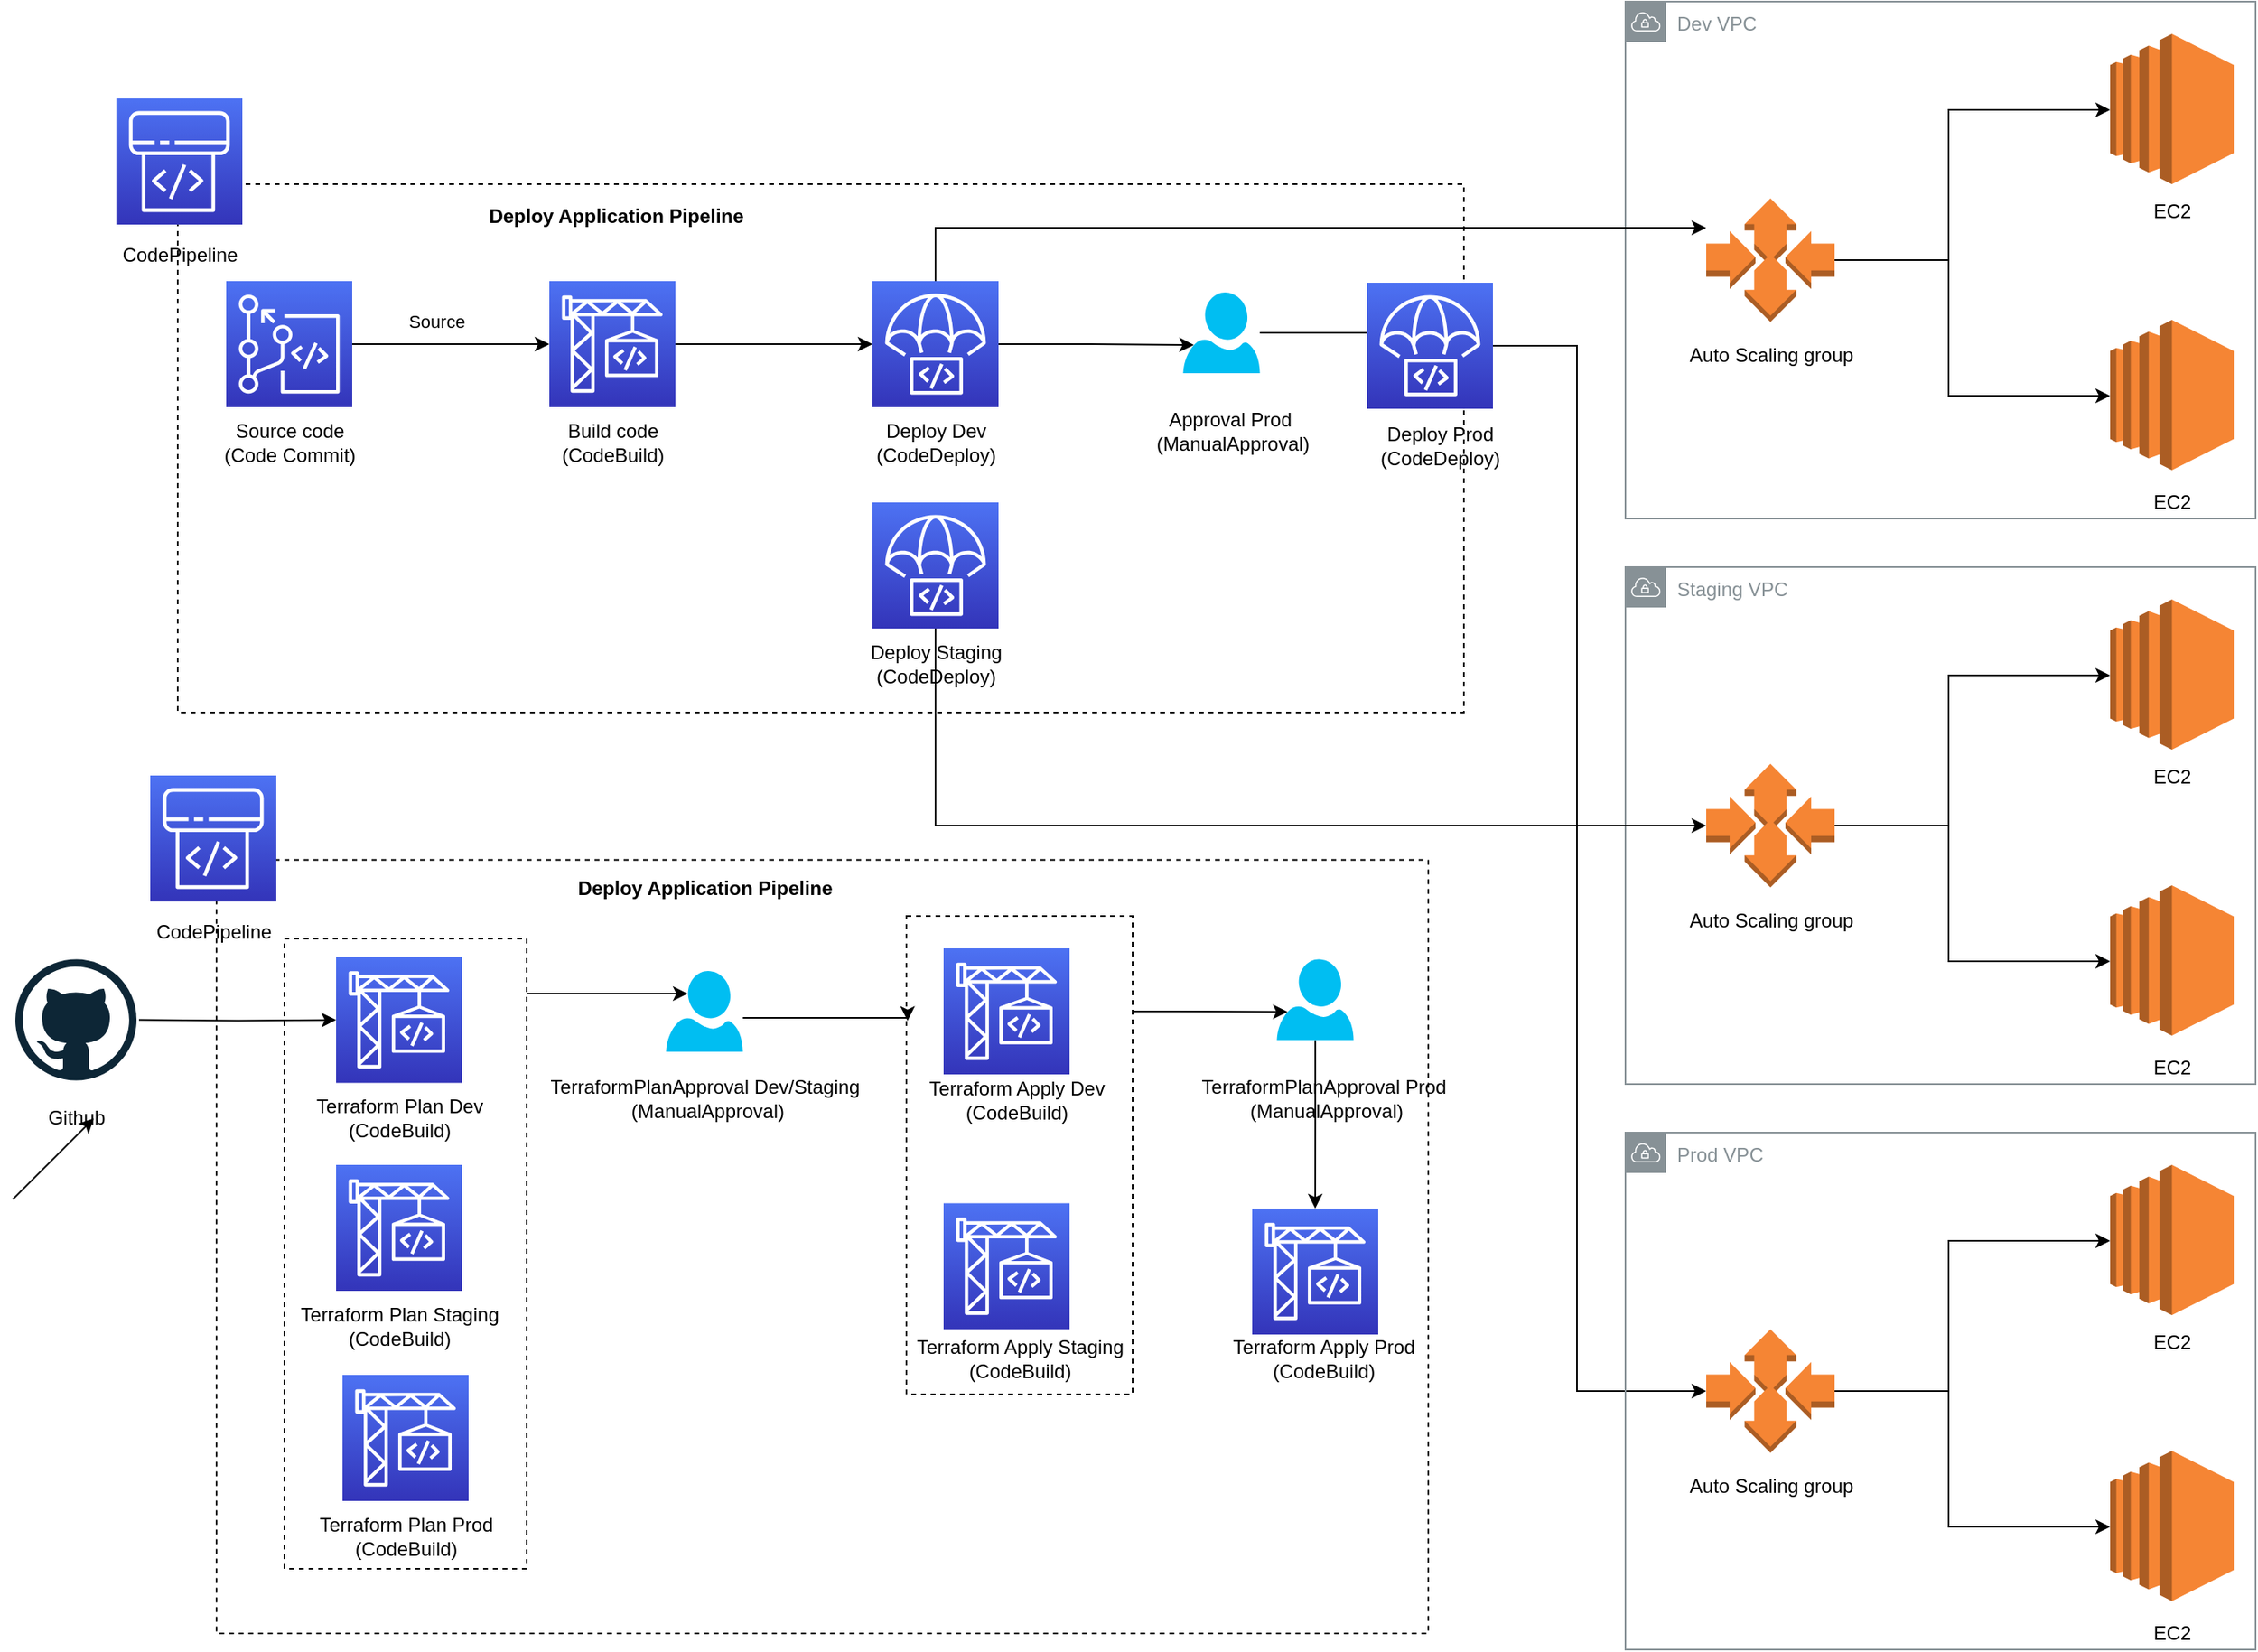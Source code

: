 <mxfile version="17.2.1" type="device"><diagram id="ejOiZszBdOkqf7VxwGNQ" name="Page-1"><mxGraphModel dx="2304" dy="976" grid="1" gridSize="10" guides="1" tooltips="1" connect="1" arrows="1" fold="1" page="1" pageScale="1" pageWidth="850" pageHeight="1100" math="0" shadow="0"><root><mxCell id="0"/><mxCell id="1" parent="0"/><mxCell id="KpB_KngCnUkT5IyetJgM-57" value="" style="rounded=0;whiteSpace=wrap;html=1;fillColor=none;dashed=1;" parent="1" vertex="1"><mxGeometry x="-192" y="531.25" width="750" height="478.75" as="geometry"/></mxCell><mxCell id="KpB_KngCnUkT5IyetJgM-107" style="edgeStyle=orthogonalEdgeStyle;rounded=0;orthogonalLoop=1;jettySize=auto;html=1;entryX=0.28;entryY=0.28;entryDx=0;entryDy=0;entryPerimeter=0;" parent="1" source="KpB_KngCnUkT5IyetJgM-99" target="KpB_KngCnUkT5IyetJgM-81" edge="1"><mxGeometry relative="1" as="geometry"><Array as="points"><mxPoint x="-10" y="614"/><mxPoint x="-10" y="614"/></Array></mxGeometry></mxCell><mxCell id="KpB_KngCnUkT5IyetJgM-99" value="" style="rounded=0;whiteSpace=wrap;html=1;fillColor=none;dashed=1;" parent="1" vertex="1"><mxGeometry x="-150" y="580" width="150" height="390" as="geometry"/></mxCell><mxCell id="KpB_KngCnUkT5IyetJgM-106" style="edgeStyle=orthogonalEdgeStyle;rounded=0;orthogonalLoop=1;jettySize=auto;html=1;entryX=0.14;entryY=0.65;entryDx=0;entryDy=0;entryPerimeter=0;" parent="1" source="KpB_KngCnUkT5IyetJgM-100" target="KpB_KngCnUkT5IyetJgM-91" edge="1"><mxGeometry relative="1" as="geometry"><Array as="points"><mxPoint x="400" y="625"/><mxPoint x="400" y="625"/></Array></mxGeometry></mxCell><mxCell id="KpB_KngCnUkT5IyetJgM-100" value="" style="rounded=0;whiteSpace=wrap;html=1;fillColor=none;dashed=1;" parent="1" vertex="1"><mxGeometry x="235" y="566" width="140" height="296" as="geometry"/></mxCell><mxCell id="KpB_KngCnUkT5IyetJgM-55" value="" style="rounded=0;whiteSpace=wrap;html=1;fillColor=none;dashed=1;" parent="1" vertex="1"><mxGeometry x="-216" y="113" width="796" height="327" as="geometry"/></mxCell><mxCell id="KpB_KngCnUkT5IyetJgM-7" value="Dev VPC" style="sketch=0;outlineConnect=0;gradientColor=none;html=1;whiteSpace=wrap;fontSize=12;fontStyle=0;shape=mxgraph.aws4.group;grIcon=mxgraph.aws4.group_vpc;strokeColor=#879196;fillColor=none;verticalAlign=top;align=left;spacingLeft=30;fontColor=#879196;dashed=0;" parent="1" vertex="1"><mxGeometry x="680" width="390" height="320" as="geometry"/></mxCell><mxCell id="KpB_KngCnUkT5IyetJgM-19" style="edgeStyle=orthogonalEdgeStyle;rounded=0;orthogonalLoop=1;jettySize=auto;html=1;" parent="1" source="KpB_KngCnUkT5IyetJgM-1" target="KpB_KngCnUkT5IyetJgM-3" edge="1"><mxGeometry relative="1" as="geometry"/></mxCell><mxCell id="KpB_KngCnUkT5IyetJgM-77" value="Source" style="edgeLabel;html=1;align=center;verticalAlign=middle;resizable=0;points=[];" parent="KpB_KngCnUkT5IyetJgM-19" vertex="1" connectable="0"><mxGeometry x="-0.308" y="1" relative="1" as="geometry"><mxPoint x="10" y="-13" as="offset"/></mxGeometry></mxCell><mxCell id="KpB_KngCnUkT5IyetJgM-1" value="" style="sketch=0;points=[[0,0,0],[0.25,0,0],[0.5,0,0],[0.75,0,0],[1,0,0],[0,1,0],[0.25,1,0],[0.5,1,0],[0.75,1,0],[1,1,0],[0,0.25,0],[0,0.5,0],[0,0.75,0],[1,0.25,0],[1,0.5,0],[1,0.75,0]];outlineConnect=0;fontColor=#232F3E;gradientColor=#4D72F3;gradientDirection=north;fillColor=#3334B9;strokeColor=#ffffff;dashed=0;verticalLabelPosition=bottom;verticalAlign=top;align=center;html=1;fontSize=12;fontStyle=0;aspect=fixed;shape=mxgraph.aws4.resourceIcon;resIcon=mxgraph.aws4.codecommit;" parent="1" vertex="1"><mxGeometry x="-186" y="173" width="78" height="78" as="geometry"/></mxCell><mxCell id="KpB_KngCnUkT5IyetJgM-2" value="Source code&lt;br&gt;(Code Commit)" style="text;html=1;align=center;verticalAlign=middle;resizable=0;points=[];autosize=1;strokeColor=none;fillColor=none;" parent="1" vertex="1"><mxGeometry x="-197" y="258" width="100" height="30" as="geometry"/></mxCell><mxCell id="KpB_KngCnUkT5IyetJgM-20" style="edgeStyle=orthogonalEdgeStyle;rounded=0;orthogonalLoop=1;jettySize=auto;html=1;" parent="1" source="KpB_KngCnUkT5IyetJgM-3" target="KpB_KngCnUkT5IyetJgM-5" edge="1"><mxGeometry relative="1" as="geometry"/></mxCell><mxCell id="KpB_KngCnUkT5IyetJgM-3" value="" style="sketch=0;points=[[0,0,0],[0.25,0,0],[0.5,0,0],[0.75,0,0],[1,0,0],[0,1,0],[0.25,1,0],[0.5,1,0],[0.75,1,0],[1,1,0],[0,0.25,0],[0,0.5,0],[0,0.75,0],[1,0.25,0],[1,0.5,0],[1,0.75,0]];outlineConnect=0;fontColor=#232F3E;gradientColor=#4D72F3;gradientDirection=north;fillColor=#3334B9;strokeColor=#ffffff;dashed=0;verticalLabelPosition=bottom;verticalAlign=top;align=center;html=1;fontSize=12;fontStyle=0;aspect=fixed;shape=mxgraph.aws4.resourceIcon;resIcon=mxgraph.aws4.codebuild;" parent="1" vertex="1"><mxGeometry x="14" y="173" width="78" height="78" as="geometry"/></mxCell><mxCell id="KpB_KngCnUkT5IyetJgM-4" value="Build code&lt;br&gt;(CodeBuild)" style="text;html=1;align=center;verticalAlign=middle;resizable=0;points=[];autosize=1;strokeColor=none;fillColor=none;" parent="1" vertex="1"><mxGeometry x="13" y="258" width="80" height="30" as="geometry"/></mxCell><mxCell id="KpB_KngCnUkT5IyetJgM-40" style="edgeStyle=orthogonalEdgeStyle;rounded=0;orthogonalLoop=1;jettySize=auto;html=1;" parent="1" source="KpB_KngCnUkT5IyetJgM-113" target="KpB_KngCnUkT5IyetJgM-34" edge="1"><mxGeometry relative="1" as="geometry"><Array as="points"><mxPoint x="650" y="213"/><mxPoint x="650" y="860"/></Array></mxGeometry></mxCell><mxCell id="KpB_KngCnUkT5IyetJgM-115" style="edgeStyle=orthogonalEdgeStyle;rounded=0;orthogonalLoop=1;jettySize=auto;html=1;entryX=0.14;entryY=0.65;entryDx=0;entryDy=0;entryPerimeter=0;" parent="1" source="KpB_KngCnUkT5IyetJgM-5" target="KpB_KngCnUkT5IyetJgM-110" edge="1"><mxGeometry relative="1" as="geometry"/></mxCell><mxCell id="KpB_KngCnUkT5IyetJgM-118" style="edgeStyle=orthogonalEdgeStyle;rounded=0;orthogonalLoop=1;jettySize=auto;html=1;" parent="1" source="KpB_KngCnUkT5IyetJgM-5" target="KpB_KngCnUkT5IyetJgM-10" edge="1"><mxGeometry relative="1" as="geometry"><Array as="points"><mxPoint x="253" y="140"/></Array></mxGeometry></mxCell><mxCell id="KpB_KngCnUkT5IyetJgM-5" value="" style="sketch=0;points=[[0,0,0],[0.25,0,0],[0.5,0,0],[0.75,0,0],[1,0,0],[0,1,0],[0.25,1,0],[0.5,1,0],[0.75,1,0],[1,1,0],[0,0.25,0],[0,0.5,0],[0,0.75,0],[1,0.25,0],[1,0.5,0],[1,0.75,0]];outlineConnect=0;fontColor=#232F3E;gradientColor=#4D72F3;gradientDirection=north;fillColor=#3334B9;strokeColor=#ffffff;dashed=0;verticalLabelPosition=bottom;verticalAlign=top;align=center;html=1;fontSize=12;fontStyle=0;aspect=fixed;shape=mxgraph.aws4.resourceIcon;resIcon=mxgraph.aws4.codedeploy;" parent="1" vertex="1"><mxGeometry x="214" y="173" width="78" height="78" as="geometry"/></mxCell><mxCell id="KpB_KngCnUkT5IyetJgM-6" value="Deploy Dev&lt;br&gt;(CodeDeploy)" style="text;html=1;align=center;verticalAlign=middle;resizable=0;points=[];autosize=1;strokeColor=none;fillColor=none;" parent="1" vertex="1"><mxGeometry x="208" y="258" width="90" height="30" as="geometry"/></mxCell><mxCell id="KpB_KngCnUkT5IyetJgM-9" value="" style="outlineConnect=0;dashed=0;verticalLabelPosition=bottom;verticalAlign=top;align=center;html=1;shape=mxgraph.aws3.ec2;fillColor=#F58534;gradientColor=none;" parent="1" vertex="1"><mxGeometry x="980" y="20" width="76.5" height="93" as="geometry"/></mxCell><mxCell id="KpB_KngCnUkT5IyetJgM-13" style="edgeStyle=orthogonalEdgeStyle;rounded=0;orthogonalLoop=1;jettySize=auto;html=1;" parent="1" source="KpB_KngCnUkT5IyetJgM-10" target="KpB_KngCnUkT5IyetJgM-9" edge="1"><mxGeometry relative="1" as="geometry"><Array as="points"><mxPoint x="880" y="160"/><mxPoint x="880" y="67"/></Array></mxGeometry></mxCell><mxCell id="KpB_KngCnUkT5IyetJgM-14" style="edgeStyle=orthogonalEdgeStyle;rounded=0;orthogonalLoop=1;jettySize=auto;html=1;" parent="1" source="KpB_KngCnUkT5IyetJgM-10" target="KpB_KngCnUkT5IyetJgM-11" edge="1"><mxGeometry relative="1" as="geometry"><Array as="points"><mxPoint x="880" y="160"/><mxPoint x="880" y="244"/></Array></mxGeometry></mxCell><mxCell id="KpB_KngCnUkT5IyetJgM-10" value="" style="outlineConnect=0;dashed=0;verticalLabelPosition=bottom;verticalAlign=top;align=center;html=1;shape=mxgraph.aws3.auto_scaling;fillColor=#F58534;gradientColor=none;" parent="1" vertex="1"><mxGeometry x="730" y="121.75" width="79.5" height="76.5" as="geometry"/></mxCell><mxCell id="KpB_KngCnUkT5IyetJgM-11" value="" style="outlineConnect=0;dashed=0;verticalLabelPosition=bottom;verticalAlign=top;align=center;html=1;shape=mxgraph.aws3.ec2;fillColor=#F58534;gradientColor=none;" parent="1" vertex="1"><mxGeometry x="980" y="197" width="76.5" height="93" as="geometry"/></mxCell><mxCell id="KpB_KngCnUkT5IyetJgM-12" value="Auto Scaling group" style="text;html=1;align=center;verticalAlign=middle;resizable=0;points=[];autosize=1;strokeColor=none;fillColor=none;" parent="1" vertex="1"><mxGeometry x="709.75" y="209" width="120" height="20" as="geometry"/></mxCell><mxCell id="KpB_KngCnUkT5IyetJgM-16" value="EC2" style="text;html=1;align=center;verticalAlign=middle;resizable=0;points=[];autosize=1;strokeColor=none;fillColor=none;" parent="1" vertex="1"><mxGeometry x="998.25" y="120" width="40" height="20" as="geometry"/></mxCell><mxCell id="KpB_KngCnUkT5IyetJgM-17" value="EC2" style="text;html=1;align=center;verticalAlign=middle;resizable=0;points=[];autosize=1;strokeColor=none;fillColor=none;" parent="1" vertex="1"><mxGeometry x="998.25" y="300" width="40" height="20" as="geometry"/></mxCell><mxCell id="KpB_KngCnUkT5IyetJgM-21" value="Staging VPC" style="sketch=0;outlineConnect=0;gradientColor=none;html=1;whiteSpace=wrap;fontSize=12;fontStyle=0;shape=mxgraph.aws4.group;grIcon=mxgraph.aws4.group_vpc;strokeColor=#879196;fillColor=none;verticalAlign=top;align=left;spacingLeft=30;fontColor=#879196;dashed=0;" parent="1" vertex="1"><mxGeometry x="680" y="350" width="390" height="320" as="geometry"/></mxCell><mxCell id="KpB_KngCnUkT5IyetJgM-22" value="" style="outlineConnect=0;dashed=0;verticalLabelPosition=bottom;verticalAlign=top;align=center;html=1;shape=mxgraph.aws3.ec2;fillColor=#F58534;gradientColor=none;" parent="1" vertex="1"><mxGeometry x="980" y="370" width="76.5" height="93" as="geometry"/></mxCell><mxCell id="KpB_KngCnUkT5IyetJgM-23" style="edgeStyle=orthogonalEdgeStyle;rounded=0;orthogonalLoop=1;jettySize=auto;html=1;" parent="1" source="KpB_KngCnUkT5IyetJgM-25" target="KpB_KngCnUkT5IyetJgM-22" edge="1"><mxGeometry relative="1" as="geometry"><Array as="points"><mxPoint x="880" y="510"/><mxPoint x="880" y="417"/></Array></mxGeometry></mxCell><mxCell id="KpB_KngCnUkT5IyetJgM-24" style="edgeStyle=orthogonalEdgeStyle;rounded=0;orthogonalLoop=1;jettySize=auto;html=1;" parent="1" source="KpB_KngCnUkT5IyetJgM-25" target="KpB_KngCnUkT5IyetJgM-26" edge="1"><mxGeometry relative="1" as="geometry"><Array as="points"><mxPoint x="880" y="510"/><mxPoint x="880" y="594"/></Array></mxGeometry></mxCell><mxCell id="KpB_KngCnUkT5IyetJgM-25" value="" style="outlineConnect=0;dashed=0;verticalLabelPosition=bottom;verticalAlign=top;align=center;html=1;shape=mxgraph.aws3.auto_scaling;fillColor=#F58534;gradientColor=none;" parent="1" vertex="1"><mxGeometry x="730" y="471.75" width="79.5" height="76.5" as="geometry"/></mxCell><mxCell id="KpB_KngCnUkT5IyetJgM-26" value="" style="outlineConnect=0;dashed=0;verticalLabelPosition=bottom;verticalAlign=top;align=center;html=1;shape=mxgraph.aws3.ec2;fillColor=#F58534;gradientColor=none;" parent="1" vertex="1"><mxGeometry x="980" y="547" width="76.5" height="93" as="geometry"/></mxCell><mxCell id="KpB_KngCnUkT5IyetJgM-27" value="Auto Scaling group" style="text;html=1;align=center;verticalAlign=middle;resizable=0;points=[];autosize=1;strokeColor=none;fillColor=none;" parent="1" vertex="1"><mxGeometry x="709.75" y="559" width="120" height="20" as="geometry"/></mxCell><mxCell id="KpB_KngCnUkT5IyetJgM-28" value="EC2" style="text;html=1;align=center;verticalAlign=middle;resizable=0;points=[];autosize=1;strokeColor=none;fillColor=none;" parent="1" vertex="1"><mxGeometry x="998.25" y="470" width="40" height="20" as="geometry"/></mxCell><mxCell id="KpB_KngCnUkT5IyetJgM-29" value="EC2" style="text;html=1;align=center;verticalAlign=middle;resizable=0;points=[];autosize=1;strokeColor=none;fillColor=none;" parent="1" vertex="1"><mxGeometry x="998.25" y="650" width="40" height="20" as="geometry"/></mxCell><mxCell id="KpB_KngCnUkT5IyetJgM-30" value="Prod VPC" style="sketch=0;outlineConnect=0;gradientColor=none;html=1;whiteSpace=wrap;fontSize=12;fontStyle=0;shape=mxgraph.aws4.group;grIcon=mxgraph.aws4.group_vpc;strokeColor=#879196;fillColor=none;verticalAlign=top;align=left;spacingLeft=30;fontColor=#879196;dashed=0;" parent="1" vertex="1"><mxGeometry x="680" y="700" width="390" height="320" as="geometry"/></mxCell><mxCell id="KpB_KngCnUkT5IyetJgM-31" value="" style="outlineConnect=0;dashed=0;verticalLabelPosition=bottom;verticalAlign=top;align=center;html=1;shape=mxgraph.aws3.ec2;fillColor=#F58534;gradientColor=none;" parent="1" vertex="1"><mxGeometry x="980" y="720" width="76.5" height="93" as="geometry"/></mxCell><mxCell id="KpB_KngCnUkT5IyetJgM-32" style="edgeStyle=orthogonalEdgeStyle;rounded=0;orthogonalLoop=1;jettySize=auto;html=1;" parent="1" source="KpB_KngCnUkT5IyetJgM-34" target="KpB_KngCnUkT5IyetJgM-31" edge="1"><mxGeometry relative="1" as="geometry"><Array as="points"><mxPoint x="880" y="860"/><mxPoint x="880" y="767"/></Array></mxGeometry></mxCell><mxCell id="KpB_KngCnUkT5IyetJgM-33" style="edgeStyle=orthogonalEdgeStyle;rounded=0;orthogonalLoop=1;jettySize=auto;html=1;" parent="1" source="KpB_KngCnUkT5IyetJgM-34" target="KpB_KngCnUkT5IyetJgM-35" edge="1"><mxGeometry relative="1" as="geometry"><Array as="points"><mxPoint x="880" y="860"/><mxPoint x="880" y="944"/></Array></mxGeometry></mxCell><mxCell id="KpB_KngCnUkT5IyetJgM-34" value="" style="outlineConnect=0;dashed=0;verticalLabelPosition=bottom;verticalAlign=top;align=center;html=1;shape=mxgraph.aws3.auto_scaling;fillColor=#F58534;gradientColor=none;" parent="1" vertex="1"><mxGeometry x="730" y="821.75" width="79.5" height="76.5" as="geometry"/></mxCell><mxCell id="KpB_KngCnUkT5IyetJgM-35" value="" style="outlineConnect=0;dashed=0;verticalLabelPosition=bottom;verticalAlign=top;align=center;html=1;shape=mxgraph.aws3.ec2;fillColor=#F58534;gradientColor=none;" parent="1" vertex="1"><mxGeometry x="980" y="897" width="76.5" height="93" as="geometry"/></mxCell><mxCell id="KpB_KngCnUkT5IyetJgM-36" value="Auto Scaling group" style="text;html=1;align=center;verticalAlign=middle;resizable=0;points=[];autosize=1;strokeColor=none;fillColor=none;" parent="1" vertex="1"><mxGeometry x="709.75" y="909" width="120" height="20" as="geometry"/></mxCell><mxCell id="KpB_KngCnUkT5IyetJgM-37" value="EC2" style="text;html=1;align=center;verticalAlign=middle;resizable=0;points=[];autosize=1;strokeColor=none;fillColor=none;" parent="1" vertex="1"><mxGeometry x="998.25" y="820" width="40" height="20" as="geometry"/></mxCell><mxCell id="KpB_KngCnUkT5IyetJgM-38" value="EC2" style="text;html=1;align=center;verticalAlign=middle;resizable=0;points=[];autosize=1;strokeColor=none;fillColor=none;" parent="1" vertex="1"><mxGeometry x="998.25" y="1000" width="40" height="20" as="geometry"/></mxCell><mxCell id="KpB_KngCnUkT5IyetJgM-56" value="Deploy Application Pipeline" style="text;html=1;align=center;verticalAlign=middle;resizable=0;points=[];autosize=1;strokeColor=none;fillColor=none;fontStyle=1" parent="1" vertex="1"><mxGeometry x="-30" y="123" width="170" height="20" as="geometry"/></mxCell><mxCell id="KpB_KngCnUkT5IyetJgM-58" style="edgeStyle=orthogonalEdgeStyle;rounded=0;orthogonalLoop=1;jettySize=auto;html=1;" parent="1" target="KpB_KngCnUkT5IyetJgM-62" edge="1"><mxGeometry relative="1" as="geometry"><mxPoint x="-240" y="630.25" as="sourcePoint"/></mxGeometry></mxCell><mxCell id="KpB_KngCnUkT5IyetJgM-60" value="Github" style="text;html=1;align=center;verticalAlign=middle;resizable=0;points=[];autosize=1;strokeColor=none;fillColor=none;" parent="1" vertex="1"><mxGeometry x="-304" y="681.25" width="50" height="20" as="geometry"/></mxCell><mxCell id="KpB_KngCnUkT5IyetJgM-62" value="" style="sketch=0;points=[[0,0,0],[0.25,0,0],[0.5,0,0],[0.75,0,0],[1,0,0],[0,1,0],[0.25,1,0],[0.5,1,0],[0.75,1,0],[1,1,0],[0,0.25,0],[0,0.5,0],[0,0.75,0],[1,0.25,0],[1,0.5,0],[1,0.75,0]];outlineConnect=0;fontColor=#232F3E;gradientColor=#4D72F3;gradientDirection=north;fillColor=#3334B9;strokeColor=#ffffff;dashed=0;verticalLabelPosition=bottom;verticalAlign=top;align=center;html=1;fontSize=12;fontStyle=0;aspect=fixed;shape=mxgraph.aws4.resourceIcon;resIcon=mxgraph.aws4.codebuild;" parent="1" vertex="1"><mxGeometry x="-118" y="591.25" width="78" height="78" as="geometry"/></mxCell><mxCell id="KpB_KngCnUkT5IyetJgM-63" value="Terraform Plan Dev&lt;br&gt;(CodeBuild)" style="text;html=1;align=center;verticalAlign=middle;resizable=0;points=[];autosize=1;strokeColor=none;fillColor=none;" parent="1" vertex="1"><mxGeometry x="-139" y="676.25" width="120" height="30" as="geometry"/></mxCell><mxCell id="KpB_KngCnUkT5IyetJgM-68" value="Deploy Application Pipeline" style="text;html=1;align=center;verticalAlign=middle;resizable=0;points=[];autosize=1;strokeColor=none;fillColor=none;fontStyle=1" parent="1" vertex="1"><mxGeometry x="25" y="539" width="170" height="20" as="geometry"/></mxCell><mxCell id="KpB_KngCnUkT5IyetJgM-69" value="" style="dashed=0;outlineConnect=0;html=1;align=center;labelPosition=center;verticalLabelPosition=bottom;verticalAlign=top;shape=mxgraph.weblogos.github;fillColor=none;" parent="1" vertex="1"><mxGeometry x="-316.5" y="592.75" width="75" height="75" as="geometry"/></mxCell><mxCell id="KpB_KngCnUkT5IyetJgM-70" value="" style="sketch=0;points=[[0,0,0],[0.25,0,0],[0.5,0,0],[0.75,0,0],[1,0,0],[0,1,0],[0.25,1,0],[0.5,1,0],[0.75,1,0],[1,1,0],[0,0.25,0],[0,0.5,0],[0,0.75,0],[1,0.25,0],[1,0.5,0],[1,0.75,0]];outlineConnect=0;fontColor=#232F3E;gradientColor=#4D72F3;gradientDirection=north;fillColor=#3334B9;strokeColor=#ffffff;dashed=0;verticalLabelPosition=bottom;verticalAlign=top;align=center;html=1;fontSize=12;fontStyle=0;aspect=fixed;shape=mxgraph.aws4.resourceIcon;resIcon=mxgraph.aws4.codebuild;" parent="1" vertex="1"><mxGeometry x="258" y="586" width="78" height="78" as="geometry"/></mxCell><mxCell id="KpB_KngCnUkT5IyetJgM-71" value="Terraform Apply Dev&lt;br&gt;(CodeBuild)" style="text;html=1;align=center;verticalAlign=middle;resizable=0;points=[];autosize=1;strokeColor=none;fillColor=none;" parent="1" vertex="1"><mxGeometry x="243" y="665" width="120" height="30" as="geometry"/></mxCell><mxCell id="KpB_KngCnUkT5IyetJgM-72" value="" style="endArrow=classic;html=1;rounded=0;" parent="1" edge="1"><mxGeometry width="50" height="50" relative="1" as="geometry"><mxPoint x="-318" y="741.25" as="sourcePoint"/><mxPoint x="-268" y="691.25" as="targetPoint"/></mxGeometry></mxCell><mxCell id="KpB_KngCnUkT5IyetJgM-73" value="" style="sketch=0;points=[[0,0,0],[0.25,0,0],[0.5,0,0],[0.75,0,0],[1,0,0],[0,1,0],[0.25,1,0],[0.5,1,0],[0.75,1,0],[1,1,0],[0,0.25,0],[0,0.5,0],[0,0.75,0],[1,0.25,0],[1,0.5,0],[1,0.75,0]];outlineConnect=0;fontColor=#232F3E;gradientColor=#4D72F3;gradientDirection=north;fillColor=#3334B9;strokeColor=#ffffff;dashed=0;verticalLabelPosition=bottom;verticalAlign=top;align=center;html=1;fontSize=12;fontStyle=0;aspect=fixed;shape=mxgraph.aws4.resourceIcon;resIcon=mxgraph.aws4.codepipeline;" parent="1" vertex="1"><mxGeometry x="-233" y="479" width="78" height="78" as="geometry"/></mxCell><mxCell id="KpB_KngCnUkT5IyetJgM-74" value="CodePipeline" style="text;html=1;align=center;verticalAlign=middle;resizable=0;points=[];autosize=1;strokeColor=none;fillColor=none;" parent="1" vertex="1"><mxGeometry x="-239" y="566" width="90" height="20" as="geometry"/></mxCell><mxCell id="KpB_KngCnUkT5IyetJgM-75" value="" style="sketch=0;points=[[0,0,0],[0.25,0,0],[0.5,0,0],[0.75,0,0],[1,0,0],[0,1,0],[0.25,1,0],[0.5,1,0],[0.75,1,0],[1,1,0],[0,0.25,0],[0,0.5,0],[0,0.75,0],[1,0.25,0],[1,0.5,0],[1,0.75,0]];outlineConnect=0;fontColor=#232F3E;gradientColor=#4D72F3;gradientDirection=north;fillColor=#3334B9;strokeColor=#ffffff;dashed=0;verticalLabelPosition=bottom;verticalAlign=top;align=center;html=1;fontSize=12;fontStyle=0;aspect=fixed;shape=mxgraph.aws4.resourceIcon;resIcon=mxgraph.aws4.codepipeline;" parent="1" vertex="1"><mxGeometry x="-254" y="60" width="78" height="78" as="geometry"/></mxCell><mxCell id="KpB_KngCnUkT5IyetJgM-76" value="CodePipeline" style="text;html=1;align=center;verticalAlign=middle;resizable=0;points=[];autosize=1;strokeColor=none;fillColor=none;" parent="1" vertex="1"><mxGeometry x="-260" y="147" width="90" height="20" as="geometry"/></mxCell><mxCell id="KpB_KngCnUkT5IyetJgM-78" value="" style="sketch=0;points=[[0,0,0],[0.25,0,0],[0.5,0,0],[0.75,0,0],[1,0,0],[0,1,0],[0.25,1,0],[0.5,1,0],[0.75,1,0],[1,1,0],[0,0.25,0],[0,0.5,0],[0,0.75,0],[1,0.25,0],[1,0.5,0],[1,0.75,0]];outlineConnect=0;fontColor=#232F3E;gradientColor=#4D72F3;gradientDirection=north;fillColor=#3334B9;strokeColor=#ffffff;dashed=0;verticalLabelPosition=bottom;verticalAlign=top;align=center;html=1;fontSize=12;fontStyle=0;aspect=fixed;shape=mxgraph.aws4.resourceIcon;resIcon=mxgraph.aws4.codebuild;" parent="1" vertex="1"><mxGeometry x="258" y="743.75" width="78" height="78" as="geometry"/></mxCell><mxCell id="KpB_KngCnUkT5IyetJgM-79" value="Terraform Apply Staging&lt;br&gt;(CodeBuild)" style="text;html=1;align=center;verticalAlign=middle;resizable=0;points=[];autosize=1;strokeColor=none;fillColor=none;" parent="1" vertex="1"><mxGeometry x="235" y="825" width="140" height="30" as="geometry"/></mxCell><mxCell id="KpB_KngCnUkT5IyetJgM-103" style="edgeStyle=orthogonalEdgeStyle;rounded=0;orthogonalLoop=1;jettySize=auto;html=1;entryX=0.005;entryY=0.219;entryDx=0;entryDy=0;entryPerimeter=0;" parent="1" source="KpB_KngCnUkT5IyetJgM-81" target="KpB_KngCnUkT5IyetJgM-100" edge="1"><mxGeometry relative="1" as="geometry"><Array as="points"><mxPoint x="160" y="629"/><mxPoint x="160" y="629"/></Array></mxGeometry></mxCell><mxCell id="KpB_KngCnUkT5IyetJgM-81" value="" style="verticalLabelPosition=bottom;html=1;verticalAlign=top;align=center;strokeColor=none;fillColor=#00BEF2;shape=mxgraph.azure.user;dashed=1;" parent="1" vertex="1"><mxGeometry x="86.25" y="600" width="47.5" height="50" as="geometry"/></mxCell><mxCell id="KpB_KngCnUkT5IyetJgM-83" value="TerraformPlanApproval Dev/Staging&lt;br&gt;&amp;nbsp;(ManualApproval)" style="text;html=1;align=center;verticalAlign=middle;resizable=0;points=[];autosize=1;strokeColor=none;fillColor=none;" parent="1" vertex="1"><mxGeometry x="5" y="664" width="210" height="30" as="geometry"/></mxCell><mxCell id="KpB_KngCnUkT5IyetJgM-84" value="" style="sketch=0;points=[[0,0,0],[0.25,0,0],[0.5,0,0],[0.75,0,0],[1,0,0],[0,1,0],[0.25,1,0],[0.5,1,0],[0.75,1,0],[1,1,0],[0,0.25,0],[0,0.5,0],[0,0.75,0],[1,0.25,0],[1,0.5,0],[1,0.75,0]];outlineConnect=0;fontColor=#232F3E;gradientColor=#4D72F3;gradientDirection=north;fillColor=#3334B9;strokeColor=#ffffff;dashed=0;verticalLabelPosition=bottom;verticalAlign=top;align=center;html=1;fontSize=12;fontStyle=0;aspect=fixed;shape=mxgraph.aws4.resourceIcon;resIcon=mxgraph.aws4.codebuild;" parent="1" vertex="1"><mxGeometry x="-118" y="720" width="78" height="78" as="geometry"/></mxCell><mxCell id="KpB_KngCnUkT5IyetJgM-85" value="Terraform Plan Staging&lt;br&gt;(CodeBuild)" style="text;html=1;align=center;verticalAlign=middle;resizable=0;points=[];autosize=1;strokeColor=none;fillColor=none;" parent="1" vertex="1"><mxGeometry x="-149" y="805" width="140" height="30" as="geometry"/></mxCell><mxCell id="KpB_KngCnUkT5IyetJgM-86" value="" style="sketch=0;points=[[0,0,0],[0.25,0,0],[0.5,0,0],[0.75,0,0],[1,0,0],[0,1,0],[0.25,1,0],[0.5,1,0],[0.75,1,0],[1,1,0],[0,0.25,0],[0,0.5,0],[0,0.75,0],[1,0.25,0],[1,0.5,0],[1,0.75,0]];outlineConnect=0;fontColor=#232F3E;gradientColor=#4D72F3;gradientDirection=north;fillColor=#3334B9;strokeColor=#ffffff;dashed=0;verticalLabelPosition=bottom;verticalAlign=top;align=center;html=1;fontSize=12;fontStyle=0;aspect=fixed;shape=mxgraph.aws4.resourceIcon;resIcon=mxgraph.aws4.codebuild;" parent="1" vertex="1"><mxGeometry x="-114" y="850" width="78" height="78" as="geometry"/></mxCell><mxCell id="KpB_KngCnUkT5IyetJgM-87" value="Terraform Plan Prod&lt;br&gt;(CodeBuild)" style="text;html=1;align=center;verticalAlign=middle;resizable=0;points=[];autosize=1;strokeColor=none;fillColor=none;" parent="1" vertex="1"><mxGeometry x="-135" y="935" width="120" height="30" as="geometry"/></mxCell><mxCell id="KpB_KngCnUkT5IyetJgM-98" style="edgeStyle=orthogonalEdgeStyle;rounded=0;orthogonalLoop=1;jettySize=auto;html=1;" parent="1" source="KpB_KngCnUkT5IyetJgM-91" target="KpB_KngCnUkT5IyetJgM-96" edge="1"><mxGeometry relative="1" as="geometry"/></mxCell><mxCell id="KpB_KngCnUkT5IyetJgM-91" value="" style="verticalLabelPosition=bottom;html=1;verticalAlign=top;align=center;strokeColor=none;fillColor=#00BEF2;shape=mxgraph.azure.user;dashed=1;" parent="1" vertex="1"><mxGeometry x="464.25" y="592.75" width="47.5" height="50" as="geometry"/></mxCell><mxCell id="KpB_KngCnUkT5IyetJgM-92" value="TerraformPlanApproval Prod&lt;br&gt;&amp;nbsp;(ManualApproval)" style="text;html=1;align=center;verticalAlign=middle;resizable=0;points=[];autosize=1;strokeColor=none;fillColor=none;" parent="1" vertex="1"><mxGeometry x="408" y="664" width="170" height="30" as="geometry"/></mxCell><mxCell id="KpB_KngCnUkT5IyetJgM-96" value="" style="sketch=0;points=[[0,0,0],[0.25,0,0],[0.5,0,0],[0.75,0,0],[1,0,0],[0,1,0],[0.25,1,0],[0.5,1,0],[0.75,1,0],[1,1,0],[0,0.25,0],[0,0.5,0],[0,0.75,0],[1,0.25,0],[1,0.5,0],[1,0.75,0]];outlineConnect=0;fontColor=#232F3E;gradientColor=#4D72F3;gradientDirection=north;fillColor=#3334B9;strokeColor=#ffffff;dashed=0;verticalLabelPosition=bottom;verticalAlign=top;align=center;html=1;fontSize=12;fontStyle=0;aspect=fixed;shape=mxgraph.aws4.resourceIcon;resIcon=mxgraph.aws4.codebuild;" parent="1" vertex="1"><mxGeometry x="449" y="747" width="78" height="78" as="geometry"/></mxCell><mxCell id="KpB_KngCnUkT5IyetJgM-97" value="Terraform Apply Prod&lt;br&gt;(CodeBuild)" style="text;html=1;align=center;verticalAlign=middle;resizable=0;points=[];autosize=1;strokeColor=none;fillColor=none;" parent="1" vertex="1"><mxGeometry x="428" y="825" width="130" height="30" as="geometry"/></mxCell><mxCell id="KpB_KngCnUkT5IyetJgM-117" style="edgeStyle=orthogonalEdgeStyle;rounded=0;orthogonalLoop=1;jettySize=auto;html=1;" parent="1" source="KpB_KngCnUkT5IyetJgM-108" target="KpB_KngCnUkT5IyetJgM-25" edge="1"><mxGeometry relative="1" as="geometry"><Array as="points"><mxPoint x="253" y="510"/></Array></mxGeometry></mxCell><mxCell id="KpB_KngCnUkT5IyetJgM-108" value="" style="sketch=0;points=[[0,0,0],[0.25,0,0],[0.5,0,0],[0.75,0,0],[1,0,0],[0,1,0],[0.25,1,0],[0.5,1,0],[0.75,1,0],[1,1,0],[0,0.25,0],[0,0.5,0],[0,0.75,0],[1,0.25,0],[1,0.5,0],[1,0.75,0]];outlineConnect=0;fontColor=#232F3E;gradientColor=#4D72F3;gradientDirection=north;fillColor=#3334B9;strokeColor=#ffffff;dashed=0;verticalLabelPosition=bottom;verticalAlign=top;align=center;html=1;fontSize=12;fontStyle=0;aspect=fixed;shape=mxgraph.aws4.resourceIcon;resIcon=mxgraph.aws4.codedeploy;" parent="1" vertex="1"><mxGeometry x="214" y="310" width="78" height="78" as="geometry"/></mxCell><mxCell id="KpB_KngCnUkT5IyetJgM-109" value="Deploy Staging&lt;br&gt;(CodeDeploy)" style="text;html=1;align=center;verticalAlign=middle;resizable=0;points=[];autosize=1;strokeColor=none;fillColor=none;" parent="1" vertex="1"><mxGeometry x="203" y="395" width="100" height="30" as="geometry"/></mxCell><mxCell id="KpB_KngCnUkT5IyetJgM-116" style="edgeStyle=orthogonalEdgeStyle;rounded=0;orthogonalLoop=1;jettySize=auto;html=1;entryX=0.5;entryY=0;entryDx=0;entryDy=0;entryPerimeter=0;" parent="1" source="KpB_KngCnUkT5IyetJgM-110" target="KpB_KngCnUkT5IyetJgM-113" edge="1"><mxGeometry relative="1" as="geometry"><Array as="points"><mxPoint x="559" y="205"/></Array></mxGeometry></mxCell><mxCell id="KpB_KngCnUkT5IyetJgM-110" value="" style="verticalLabelPosition=bottom;html=1;verticalAlign=top;align=center;strokeColor=none;fillColor=#00BEF2;shape=mxgraph.azure.user;dashed=1;" parent="1" vertex="1"><mxGeometry x="406.25" y="180" width="47.5" height="50" as="geometry"/></mxCell><mxCell id="KpB_KngCnUkT5IyetJgM-111" value="Approval Prod&lt;br&gt;&amp;nbsp;(ManualApproval)" style="text;html=1;align=center;verticalAlign=middle;resizable=0;points=[];autosize=1;strokeColor=none;fillColor=none;" parent="1" vertex="1"><mxGeometry x="380" y="251.25" width="110" height="30" as="geometry"/></mxCell><mxCell id="KpB_KngCnUkT5IyetJgM-113" value="" style="sketch=0;points=[[0,0,0],[0.25,0,0],[0.5,0,0],[0.75,0,0],[1,0,0],[0,1,0],[0.25,1,0],[0.5,1,0],[0.75,1,0],[1,1,0],[0,0.25,0],[0,0.5,0],[0,0.75,0],[1,0.25,0],[1,0.5,0],[1,0.75,0]];outlineConnect=0;fontColor=#232F3E;gradientColor=#4D72F3;gradientDirection=north;fillColor=#3334B9;strokeColor=#ffffff;dashed=0;verticalLabelPosition=bottom;verticalAlign=top;align=center;html=1;fontSize=12;fontStyle=0;aspect=fixed;shape=mxgraph.aws4.resourceIcon;resIcon=mxgraph.aws4.codedeploy;" parent="1" vertex="1"><mxGeometry x="520" y="174" width="78" height="78" as="geometry"/></mxCell><mxCell id="KpB_KngCnUkT5IyetJgM-114" value="Deploy Prod&lt;br&gt;(CodeDeploy)" style="text;html=1;align=center;verticalAlign=middle;resizable=0;points=[];autosize=1;strokeColor=none;fillColor=none;" parent="1" vertex="1"><mxGeometry x="520" y="260" width="90" height="30" as="geometry"/></mxCell></root></mxGraphModel></diagram></mxfile>